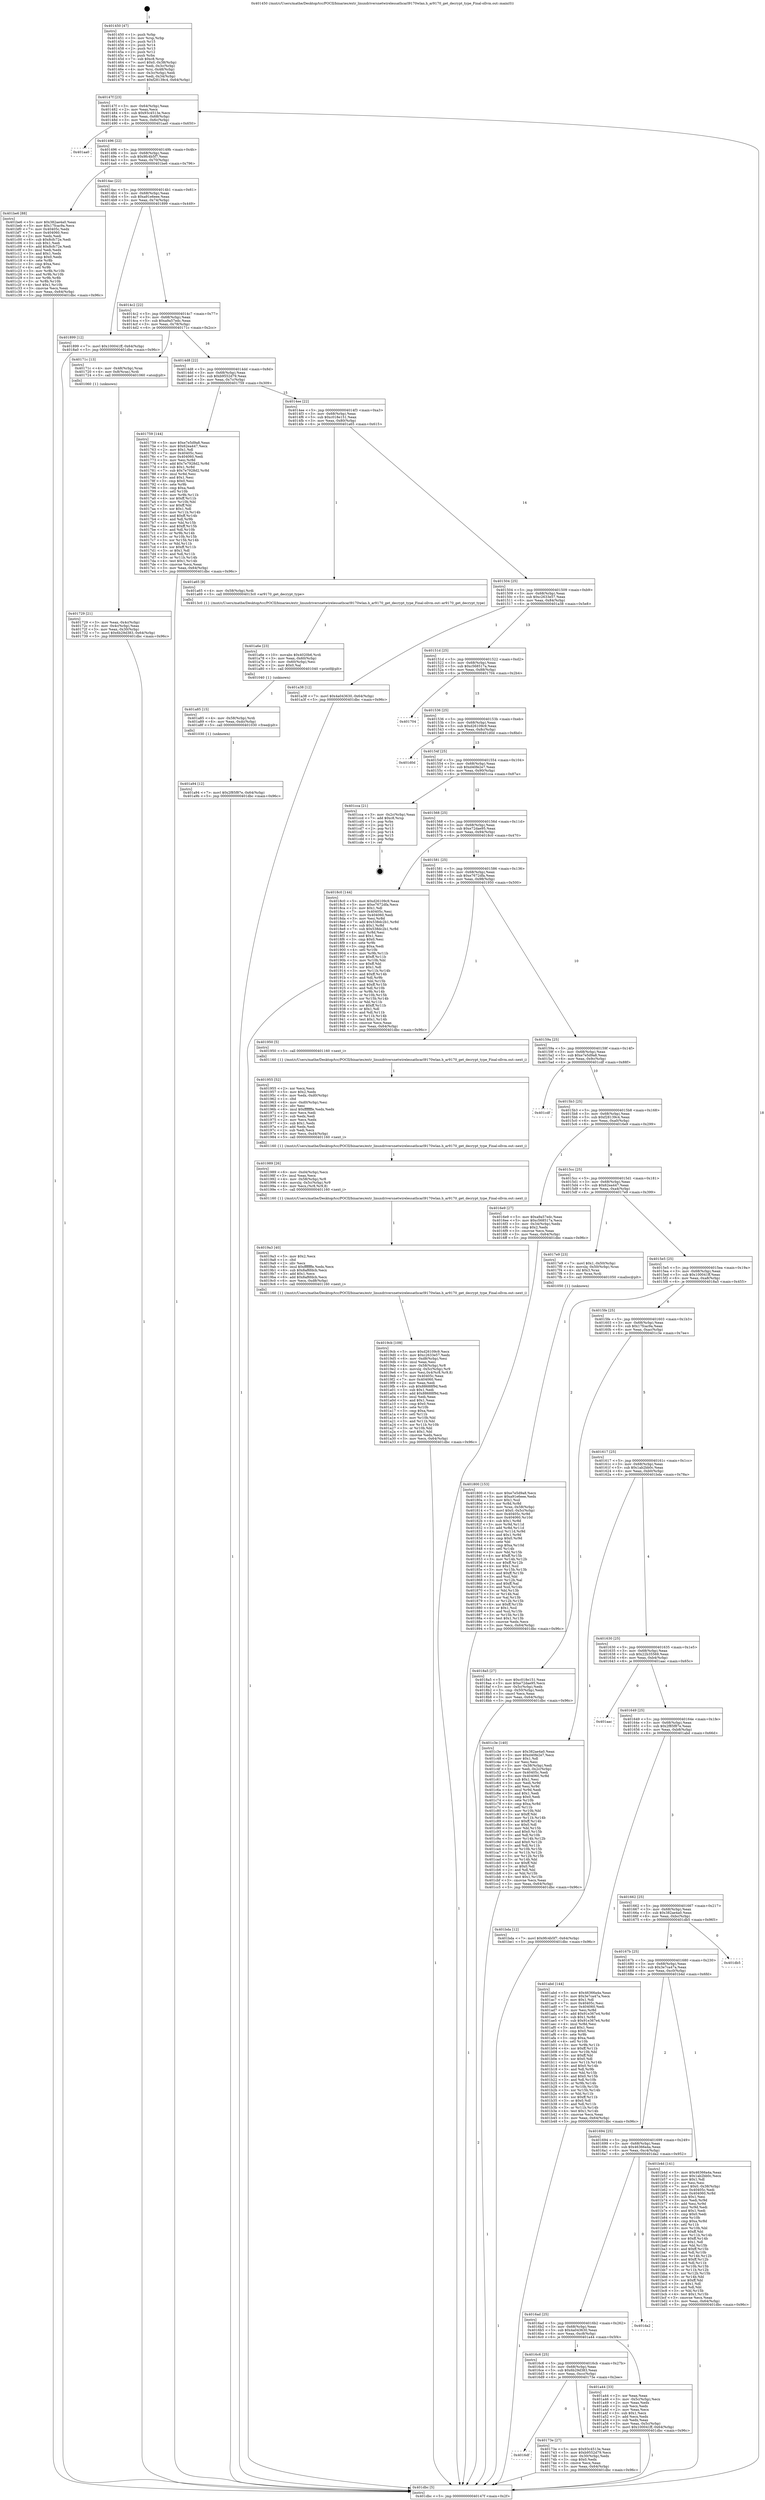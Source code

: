 digraph "0x401450" {
  label = "0x401450 (/mnt/c/Users/mathe/Desktop/tcc/POCII/binaries/extr_linuxdriversnetwirelessathcarl9170wlan.h_ar9170_get_decrypt_type_Final-ollvm.out::main(0))"
  labelloc = "t"
  node[shape=record]

  Entry [label="",width=0.3,height=0.3,shape=circle,fillcolor=black,style=filled]
  "0x40147f" [label="{
     0x40147f [23]\l
     | [instrs]\l
     &nbsp;&nbsp;0x40147f \<+3\>: mov -0x64(%rbp),%eax\l
     &nbsp;&nbsp;0x401482 \<+2\>: mov %eax,%ecx\l
     &nbsp;&nbsp;0x401484 \<+6\>: sub $0x93c4513e,%ecx\l
     &nbsp;&nbsp;0x40148a \<+3\>: mov %eax,-0x68(%rbp)\l
     &nbsp;&nbsp;0x40148d \<+3\>: mov %ecx,-0x6c(%rbp)\l
     &nbsp;&nbsp;0x401490 \<+6\>: je 0000000000401aa0 \<main+0x650\>\l
  }"]
  "0x401aa0" [label="{
     0x401aa0\l
  }", style=dashed]
  "0x401496" [label="{
     0x401496 [22]\l
     | [instrs]\l
     &nbsp;&nbsp;0x401496 \<+5\>: jmp 000000000040149b \<main+0x4b\>\l
     &nbsp;&nbsp;0x40149b \<+3\>: mov -0x68(%rbp),%eax\l
     &nbsp;&nbsp;0x40149e \<+5\>: sub $0x9fc4b5f7,%eax\l
     &nbsp;&nbsp;0x4014a3 \<+3\>: mov %eax,-0x70(%rbp)\l
     &nbsp;&nbsp;0x4014a6 \<+6\>: je 0000000000401be6 \<main+0x796\>\l
  }"]
  Exit [label="",width=0.3,height=0.3,shape=circle,fillcolor=black,style=filled,peripheries=2]
  "0x401be6" [label="{
     0x401be6 [88]\l
     | [instrs]\l
     &nbsp;&nbsp;0x401be6 \<+5\>: mov $0x382ae4a0,%eax\l
     &nbsp;&nbsp;0x401beb \<+5\>: mov $0x17fcac9a,%ecx\l
     &nbsp;&nbsp;0x401bf0 \<+7\>: mov 0x40405c,%edx\l
     &nbsp;&nbsp;0x401bf7 \<+7\>: mov 0x404060,%esi\l
     &nbsp;&nbsp;0x401bfe \<+2\>: mov %edx,%edi\l
     &nbsp;&nbsp;0x401c00 \<+6\>: sub $0x8cfc72e,%edi\l
     &nbsp;&nbsp;0x401c06 \<+3\>: sub $0x1,%edi\l
     &nbsp;&nbsp;0x401c09 \<+6\>: add $0x8cfc72e,%edi\l
     &nbsp;&nbsp;0x401c0f \<+3\>: imul %edi,%edx\l
     &nbsp;&nbsp;0x401c12 \<+3\>: and $0x1,%edx\l
     &nbsp;&nbsp;0x401c15 \<+3\>: cmp $0x0,%edx\l
     &nbsp;&nbsp;0x401c18 \<+4\>: sete %r8b\l
     &nbsp;&nbsp;0x401c1c \<+3\>: cmp $0xa,%esi\l
     &nbsp;&nbsp;0x401c1f \<+4\>: setl %r9b\l
     &nbsp;&nbsp;0x401c23 \<+3\>: mov %r8b,%r10b\l
     &nbsp;&nbsp;0x401c26 \<+3\>: and %r9b,%r10b\l
     &nbsp;&nbsp;0x401c29 \<+3\>: xor %r9b,%r8b\l
     &nbsp;&nbsp;0x401c2c \<+3\>: or %r8b,%r10b\l
     &nbsp;&nbsp;0x401c2f \<+4\>: test $0x1,%r10b\l
     &nbsp;&nbsp;0x401c33 \<+3\>: cmovne %ecx,%eax\l
     &nbsp;&nbsp;0x401c36 \<+3\>: mov %eax,-0x64(%rbp)\l
     &nbsp;&nbsp;0x401c39 \<+5\>: jmp 0000000000401dbc \<main+0x96c\>\l
  }"]
  "0x4014ac" [label="{
     0x4014ac [22]\l
     | [instrs]\l
     &nbsp;&nbsp;0x4014ac \<+5\>: jmp 00000000004014b1 \<main+0x61\>\l
     &nbsp;&nbsp;0x4014b1 \<+3\>: mov -0x68(%rbp),%eax\l
     &nbsp;&nbsp;0x4014b4 \<+5\>: sub $0xa91e6eee,%eax\l
     &nbsp;&nbsp;0x4014b9 \<+3\>: mov %eax,-0x74(%rbp)\l
     &nbsp;&nbsp;0x4014bc \<+6\>: je 0000000000401899 \<main+0x449\>\l
  }"]
  "0x401a94" [label="{
     0x401a94 [12]\l
     | [instrs]\l
     &nbsp;&nbsp;0x401a94 \<+7\>: movl $0x2f85f87e,-0x64(%rbp)\l
     &nbsp;&nbsp;0x401a9b \<+5\>: jmp 0000000000401dbc \<main+0x96c\>\l
  }"]
  "0x401899" [label="{
     0x401899 [12]\l
     | [instrs]\l
     &nbsp;&nbsp;0x401899 \<+7\>: movl $0x100041ff,-0x64(%rbp)\l
     &nbsp;&nbsp;0x4018a0 \<+5\>: jmp 0000000000401dbc \<main+0x96c\>\l
  }"]
  "0x4014c2" [label="{
     0x4014c2 [22]\l
     | [instrs]\l
     &nbsp;&nbsp;0x4014c2 \<+5\>: jmp 00000000004014c7 \<main+0x77\>\l
     &nbsp;&nbsp;0x4014c7 \<+3\>: mov -0x68(%rbp),%eax\l
     &nbsp;&nbsp;0x4014ca \<+5\>: sub $0xa9a57edc,%eax\l
     &nbsp;&nbsp;0x4014cf \<+3\>: mov %eax,-0x78(%rbp)\l
     &nbsp;&nbsp;0x4014d2 \<+6\>: je 000000000040171c \<main+0x2cc\>\l
  }"]
  "0x401a85" [label="{
     0x401a85 [15]\l
     | [instrs]\l
     &nbsp;&nbsp;0x401a85 \<+4\>: mov -0x58(%rbp),%rdi\l
     &nbsp;&nbsp;0x401a89 \<+6\>: mov %eax,-0xdc(%rbp)\l
     &nbsp;&nbsp;0x401a8f \<+5\>: call 0000000000401030 \<free@plt\>\l
     | [calls]\l
     &nbsp;&nbsp;0x401030 \{1\} (unknown)\l
  }"]
  "0x40171c" [label="{
     0x40171c [13]\l
     | [instrs]\l
     &nbsp;&nbsp;0x40171c \<+4\>: mov -0x48(%rbp),%rax\l
     &nbsp;&nbsp;0x401720 \<+4\>: mov 0x8(%rax),%rdi\l
     &nbsp;&nbsp;0x401724 \<+5\>: call 0000000000401060 \<atoi@plt\>\l
     | [calls]\l
     &nbsp;&nbsp;0x401060 \{1\} (unknown)\l
  }"]
  "0x4014d8" [label="{
     0x4014d8 [22]\l
     | [instrs]\l
     &nbsp;&nbsp;0x4014d8 \<+5\>: jmp 00000000004014dd \<main+0x8d\>\l
     &nbsp;&nbsp;0x4014dd \<+3\>: mov -0x68(%rbp),%eax\l
     &nbsp;&nbsp;0x4014e0 \<+5\>: sub $0xb9552d79,%eax\l
     &nbsp;&nbsp;0x4014e5 \<+3\>: mov %eax,-0x7c(%rbp)\l
     &nbsp;&nbsp;0x4014e8 \<+6\>: je 0000000000401759 \<main+0x309\>\l
  }"]
  "0x401a6e" [label="{
     0x401a6e [23]\l
     | [instrs]\l
     &nbsp;&nbsp;0x401a6e \<+10\>: movabs $0x4020b6,%rdi\l
     &nbsp;&nbsp;0x401a78 \<+3\>: mov %eax,-0x60(%rbp)\l
     &nbsp;&nbsp;0x401a7b \<+3\>: mov -0x60(%rbp),%esi\l
     &nbsp;&nbsp;0x401a7e \<+2\>: mov $0x0,%al\l
     &nbsp;&nbsp;0x401a80 \<+5\>: call 0000000000401040 \<printf@plt\>\l
     | [calls]\l
     &nbsp;&nbsp;0x401040 \{1\} (unknown)\l
  }"]
  "0x401759" [label="{
     0x401759 [144]\l
     | [instrs]\l
     &nbsp;&nbsp;0x401759 \<+5\>: mov $0xe7e5d9a8,%eax\l
     &nbsp;&nbsp;0x40175e \<+5\>: mov $0x62ea447,%ecx\l
     &nbsp;&nbsp;0x401763 \<+2\>: mov $0x1,%dl\l
     &nbsp;&nbsp;0x401765 \<+7\>: mov 0x40405c,%esi\l
     &nbsp;&nbsp;0x40176c \<+7\>: mov 0x404060,%edi\l
     &nbsp;&nbsp;0x401773 \<+3\>: mov %esi,%r8d\l
     &nbsp;&nbsp;0x401776 \<+7\>: add $0x7e7928d2,%r8d\l
     &nbsp;&nbsp;0x40177d \<+4\>: sub $0x1,%r8d\l
     &nbsp;&nbsp;0x401781 \<+7\>: sub $0x7e7928d2,%r8d\l
     &nbsp;&nbsp;0x401788 \<+4\>: imul %r8d,%esi\l
     &nbsp;&nbsp;0x40178c \<+3\>: and $0x1,%esi\l
     &nbsp;&nbsp;0x40178f \<+3\>: cmp $0x0,%esi\l
     &nbsp;&nbsp;0x401792 \<+4\>: sete %r9b\l
     &nbsp;&nbsp;0x401796 \<+3\>: cmp $0xa,%edi\l
     &nbsp;&nbsp;0x401799 \<+4\>: setl %r10b\l
     &nbsp;&nbsp;0x40179d \<+3\>: mov %r9b,%r11b\l
     &nbsp;&nbsp;0x4017a0 \<+4\>: xor $0xff,%r11b\l
     &nbsp;&nbsp;0x4017a4 \<+3\>: mov %r10b,%bl\l
     &nbsp;&nbsp;0x4017a7 \<+3\>: xor $0xff,%bl\l
     &nbsp;&nbsp;0x4017aa \<+3\>: xor $0x1,%dl\l
     &nbsp;&nbsp;0x4017ad \<+3\>: mov %r11b,%r14b\l
     &nbsp;&nbsp;0x4017b0 \<+4\>: and $0xff,%r14b\l
     &nbsp;&nbsp;0x4017b4 \<+3\>: and %dl,%r9b\l
     &nbsp;&nbsp;0x4017b7 \<+3\>: mov %bl,%r15b\l
     &nbsp;&nbsp;0x4017ba \<+4\>: and $0xff,%r15b\l
     &nbsp;&nbsp;0x4017be \<+3\>: and %dl,%r10b\l
     &nbsp;&nbsp;0x4017c1 \<+3\>: or %r9b,%r14b\l
     &nbsp;&nbsp;0x4017c4 \<+3\>: or %r10b,%r15b\l
     &nbsp;&nbsp;0x4017c7 \<+3\>: xor %r15b,%r14b\l
     &nbsp;&nbsp;0x4017ca \<+3\>: or %bl,%r11b\l
     &nbsp;&nbsp;0x4017cd \<+4\>: xor $0xff,%r11b\l
     &nbsp;&nbsp;0x4017d1 \<+3\>: or $0x1,%dl\l
     &nbsp;&nbsp;0x4017d4 \<+3\>: and %dl,%r11b\l
     &nbsp;&nbsp;0x4017d7 \<+3\>: or %r11b,%r14b\l
     &nbsp;&nbsp;0x4017da \<+4\>: test $0x1,%r14b\l
     &nbsp;&nbsp;0x4017de \<+3\>: cmovne %ecx,%eax\l
     &nbsp;&nbsp;0x4017e1 \<+3\>: mov %eax,-0x64(%rbp)\l
     &nbsp;&nbsp;0x4017e4 \<+5\>: jmp 0000000000401dbc \<main+0x96c\>\l
  }"]
  "0x4014ee" [label="{
     0x4014ee [22]\l
     | [instrs]\l
     &nbsp;&nbsp;0x4014ee \<+5\>: jmp 00000000004014f3 \<main+0xa3\>\l
     &nbsp;&nbsp;0x4014f3 \<+3\>: mov -0x68(%rbp),%eax\l
     &nbsp;&nbsp;0x4014f6 \<+5\>: sub $0xc018e151,%eax\l
     &nbsp;&nbsp;0x4014fb \<+3\>: mov %eax,-0x80(%rbp)\l
     &nbsp;&nbsp;0x4014fe \<+6\>: je 0000000000401a65 \<main+0x615\>\l
  }"]
  "0x4019cb" [label="{
     0x4019cb [109]\l
     | [instrs]\l
     &nbsp;&nbsp;0x4019cb \<+5\>: mov $0xd26109c9,%ecx\l
     &nbsp;&nbsp;0x4019d0 \<+5\>: mov $0xc2633e57,%edx\l
     &nbsp;&nbsp;0x4019d5 \<+6\>: mov -0xd8(%rbp),%esi\l
     &nbsp;&nbsp;0x4019db \<+3\>: imul %eax,%esi\l
     &nbsp;&nbsp;0x4019de \<+4\>: mov -0x58(%rbp),%r8\l
     &nbsp;&nbsp;0x4019e2 \<+4\>: movslq -0x5c(%rbp),%r9\l
     &nbsp;&nbsp;0x4019e6 \<+5\>: mov %esi,0x4(%r8,%r9,8)\l
     &nbsp;&nbsp;0x4019eb \<+7\>: mov 0x40405c,%eax\l
     &nbsp;&nbsp;0x4019f2 \<+7\>: mov 0x404060,%esi\l
     &nbsp;&nbsp;0x4019f9 \<+2\>: mov %eax,%edi\l
     &nbsp;&nbsp;0x4019fb \<+6\>: sub $0x88688f9d,%edi\l
     &nbsp;&nbsp;0x401a01 \<+3\>: sub $0x1,%edi\l
     &nbsp;&nbsp;0x401a04 \<+6\>: add $0x88688f9d,%edi\l
     &nbsp;&nbsp;0x401a0a \<+3\>: imul %edi,%eax\l
     &nbsp;&nbsp;0x401a0d \<+3\>: and $0x1,%eax\l
     &nbsp;&nbsp;0x401a10 \<+3\>: cmp $0x0,%eax\l
     &nbsp;&nbsp;0x401a13 \<+4\>: sete %r10b\l
     &nbsp;&nbsp;0x401a17 \<+3\>: cmp $0xa,%esi\l
     &nbsp;&nbsp;0x401a1a \<+4\>: setl %r11b\l
     &nbsp;&nbsp;0x401a1e \<+3\>: mov %r10b,%bl\l
     &nbsp;&nbsp;0x401a21 \<+3\>: and %r11b,%bl\l
     &nbsp;&nbsp;0x401a24 \<+3\>: xor %r11b,%r10b\l
     &nbsp;&nbsp;0x401a27 \<+3\>: or %r10b,%bl\l
     &nbsp;&nbsp;0x401a2a \<+3\>: test $0x1,%bl\l
     &nbsp;&nbsp;0x401a2d \<+3\>: cmovne %edx,%ecx\l
     &nbsp;&nbsp;0x401a30 \<+3\>: mov %ecx,-0x64(%rbp)\l
     &nbsp;&nbsp;0x401a33 \<+5\>: jmp 0000000000401dbc \<main+0x96c\>\l
  }"]
  "0x401a65" [label="{
     0x401a65 [9]\l
     | [instrs]\l
     &nbsp;&nbsp;0x401a65 \<+4\>: mov -0x58(%rbp),%rdi\l
     &nbsp;&nbsp;0x401a69 \<+5\>: call 00000000004013c0 \<ar9170_get_decrypt_type\>\l
     | [calls]\l
     &nbsp;&nbsp;0x4013c0 \{1\} (/mnt/c/Users/mathe/Desktop/tcc/POCII/binaries/extr_linuxdriversnetwirelessathcarl9170wlan.h_ar9170_get_decrypt_type_Final-ollvm.out::ar9170_get_decrypt_type)\l
  }"]
  "0x401504" [label="{
     0x401504 [25]\l
     | [instrs]\l
     &nbsp;&nbsp;0x401504 \<+5\>: jmp 0000000000401509 \<main+0xb9\>\l
     &nbsp;&nbsp;0x401509 \<+3\>: mov -0x68(%rbp),%eax\l
     &nbsp;&nbsp;0x40150c \<+5\>: sub $0xc2633e57,%eax\l
     &nbsp;&nbsp;0x401511 \<+6\>: mov %eax,-0x84(%rbp)\l
     &nbsp;&nbsp;0x401517 \<+6\>: je 0000000000401a38 \<main+0x5e8\>\l
  }"]
  "0x4019a3" [label="{
     0x4019a3 [40]\l
     | [instrs]\l
     &nbsp;&nbsp;0x4019a3 \<+5\>: mov $0x2,%ecx\l
     &nbsp;&nbsp;0x4019a8 \<+1\>: cltd\l
     &nbsp;&nbsp;0x4019a9 \<+2\>: idiv %ecx\l
     &nbsp;&nbsp;0x4019ab \<+6\>: imul $0xfffffffe,%edx,%ecx\l
     &nbsp;&nbsp;0x4019b1 \<+6\>: sub $0x8af6fdcb,%ecx\l
     &nbsp;&nbsp;0x4019b7 \<+3\>: add $0x1,%ecx\l
     &nbsp;&nbsp;0x4019ba \<+6\>: add $0x8af6fdcb,%ecx\l
     &nbsp;&nbsp;0x4019c0 \<+6\>: mov %ecx,-0xd8(%rbp)\l
     &nbsp;&nbsp;0x4019c6 \<+5\>: call 0000000000401160 \<next_i\>\l
     | [calls]\l
     &nbsp;&nbsp;0x401160 \{1\} (/mnt/c/Users/mathe/Desktop/tcc/POCII/binaries/extr_linuxdriversnetwirelessathcarl9170wlan.h_ar9170_get_decrypt_type_Final-ollvm.out::next_i)\l
  }"]
  "0x401a38" [label="{
     0x401a38 [12]\l
     | [instrs]\l
     &nbsp;&nbsp;0x401a38 \<+7\>: movl $0x4a043630,-0x64(%rbp)\l
     &nbsp;&nbsp;0x401a3f \<+5\>: jmp 0000000000401dbc \<main+0x96c\>\l
  }"]
  "0x40151d" [label="{
     0x40151d [25]\l
     | [instrs]\l
     &nbsp;&nbsp;0x40151d \<+5\>: jmp 0000000000401522 \<main+0xd2\>\l
     &nbsp;&nbsp;0x401522 \<+3\>: mov -0x68(%rbp),%eax\l
     &nbsp;&nbsp;0x401525 \<+5\>: sub $0xc568517a,%eax\l
     &nbsp;&nbsp;0x40152a \<+6\>: mov %eax,-0x88(%rbp)\l
     &nbsp;&nbsp;0x401530 \<+6\>: je 0000000000401704 \<main+0x2b4\>\l
  }"]
  "0x401989" [label="{
     0x401989 [26]\l
     | [instrs]\l
     &nbsp;&nbsp;0x401989 \<+6\>: mov -0xd4(%rbp),%ecx\l
     &nbsp;&nbsp;0x40198f \<+3\>: imul %eax,%ecx\l
     &nbsp;&nbsp;0x401992 \<+4\>: mov -0x58(%rbp),%r8\l
     &nbsp;&nbsp;0x401996 \<+4\>: movslq -0x5c(%rbp),%r9\l
     &nbsp;&nbsp;0x40199a \<+4\>: mov %ecx,(%r8,%r9,8)\l
     &nbsp;&nbsp;0x40199e \<+5\>: call 0000000000401160 \<next_i\>\l
     | [calls]\l
     &nbsp;&nbsp;0x401160 \{1\} (/mnt/c/Users/mathe/Desktop/tcc/POCII/binaries/extr_linuxdriversnetwirelessathcarl9170wlan.h_ar9170_get_decrypt_type_Final-ollvm.out::next_i)\l
  }"]
  "0x401704" [label="{
     0x401704\l
  }", style=dashed]
  "0x401536" [label="{
     0x401536 [25]\l
     | [instrs]\l
     &nbsp;&nbsp;0x401536 \<+5\>: jmp 000000000040153b \<main+0xeb\>\l
     &nbsp;&nbsp;0x40153b \<+3\>: mov -0x68(%rbp),%eax\l
     &nbsp;&nbsp;0x40153e \<+5\>: sub $0xd26109c9,%eax\l
     &nbsp;&nbsp;0x401543 \<+6\>: mov %eax,-0x8c(%rbp)\l
     &nbsp;&nbsp;0x401549 \<+6\>: je 0000000000401d0d \<main+0x8bd\>\l
  }"]
  "0x401955" [label="{
     0x401955 [52]\l
     | [instrs]\l
     &nbsp;&nbsp;0x401955 \<+2\>: xor %ecx,%ecx\l
     &nbsp;&nbsp;0x401957 \<+5\>: mov $0x2,%edx\l
     &nbsp;&nbsp;0x40195c \<+6\>: mov %edx,-0xd0(%rbp)\l
     &nbsp;&nbsp;0x401962 \<+1\>: cltd\l
     &nbsp;&nbsp;0x401963 \<+6\>: mov -0xd0(%rbp),%esi\l
     &nbsp;&nbsp;0x401969 \<+2\>: idiv %esi\l
     &nbsp;&nbsp;0x40196b \<+6\>: imul $0xfffffffe,%edx,%edx\l
     &nbsp;&nbsp;0x401971 \<+2\>: mov %ecx,%edi\l
     &nbsp;&nbsp;0x401973 \<+2\>: sub %edx,%edi\l
     &nbsp;&nbsp;0x401975 \<+2\>: mov %ecx,%edx\l
     &nbsp;&nbsp;0x401977 \<+3\>: sub $0x1,%edx\l
     &nbsp;&nbsp;0x40197a \<+2\>: add %edx,%edi\l
     &nbsp;&nbsp;0x40197c \<+2\>: sub %edi,%ecx\l
     &nbsp;&nbsp;0x40197e \<+6\>: mov %ecx,-0xd4(%rbp)\l
     &nbsp;&nbsp;0x401984 \<+5\>: call 0000000000401160 \<next_i\>\l
     | [calls]\l
     &nbsp;&nbsp;0x401160 \{1\} (/mnt/c/Users/mathe/Desktop/tcc/POCII/binaries/extr_linuxdriversnetwirelessathcarl9170wlan.h_ar9170_get_decrypt_type_Final-ollvm.out::next_i)\l
  }"]
  "0x401d0d" [label="{
     0x401d0d\l
  }", style=dashed]
  "0x40154f" [label="{
     0x40154f [25]\l
     | [instrs]\l
     &nbsp;&nbsp;0x40154f \<+5\>: jmp 0000000000401554 \<main+0x104\>\l
     &nbsp;&nbsp;0x401554 \<+3\>: mov -0x68(%rbp),%eax\l
     &nbsp;&nbsp;0x401557 \<+5\>: sub $0xd40fe2e7,%eax\l
     &nbsp;&nbsp;0x40155c \<+6\>: mov %eax,-0x90(%rbp)\l
     &nbsp;&nbsp;0x401562 \<+6\>: je 0000000000401cca \<main+0x87a\>\l
  }"]
  "0x401800" [label="{
     0x401800 [153]\l
     | [instrs]\l
     &nbsp;&nbsp;0x401800 \<+5\>: mov $0xe7e5d9a8,%ecx\l
     &nbsp;&nbsp;0x401805 \<+5\>: mov $0xa91e6eee,%edx\l
     &nbsp;&nbsp;0x40180a \<+3\>: mov $0x1,%sil\l
     &nbsp;&nbsp;0x40180d \<+3\>: xor %r8d,%r8d\l
     &nbsp;&nbsp;0x401810 \<+4\>: mov %rax,-0x58(%rbp)\l
     &nbsp;&nbsp;0x401814 \<+7\>: movl $0x0,-0x5c(%rbp)\l
     &nbsp;&nbsp;0x40181b \<+8\>: mov 0x40405c,%r9d\l
     &nbsp;&nbsp;0x401823 \<+8\>: mov 0x404060,%r10d\l
     &nbsp;&nbsp;0x40182b \<+4\>: sub $0x1,%r8d\l
     &nbsp;&nbsp;0x40182f \<+3\>: mov %r9d,%r11d\l
     &nbsp;&nbsp;0x401832 \<+3\>: add %r8d,%r11d\l
     &nbsp;&nbsp;0x401835 \<+4\>: imul %r11d,%r9d\l
     &nbsp;&nbsp;0x401839 \<+4\>: and $0x1,%r9d\l
     &nbsp;&nbsp;0x40183d \<+4\>: cmp $0x0,%r9d\l
     &nbsp;&nbsp;0x401841 \<+3\>: sete %bl\l
     &nbsp;&nbsp;0x401844 \<+4\>: cmp $0xa,%r10d\l
     &nbsp;&nbsp;0x401848 \<+4\>: setl %r14b\l
     &nbsp;&nbsp;0x40184c \<+3\>: mov %bl,%r15b\l
     &nbsp;&nbsp;0x40184f \<+4\>: xor $0xff,%r15b\l
     &nbsp;&nbsp;0x401853 \<+3\>: mov %r14b,%r12b\l
     &nbsp;&nbsp;0x401856 \<+4\>: xor $0xff,%r12b\l
     &nbsp;&nbsp;0x40185a \<+4\>: xor $0x1,%sil\l
     &nbsp;&nbsp;0x40185e \<+3\>: mov %r15b,%r13b\l
     &nbsp;&nbsp;0x401861 \<+4\>: and $0xff,%r13b\l
     &nbsp;&nbsp;0x401865 \<+3\>: and %sil,%bl\l
     &nbsp;&nbsp;0x401868 \<+3\>: mov %r12b,%al\l
     &nbsp;&nbsp;0x40186b \<+2\>: and $0xff,%al\l
     &nbsp;&nbsp;0x40186d \<+3\>: and %sil,%r14b\l
     &nbsp;&nbsp;0x401870 \<+3\>: or %bl,%r13b\l
     &nbsp;&nbsp;0x401873 \<+3\>: or %r14b,%al\l
     &nbsp;&nbsp;0x401876 \<+3\>: xor %al,%r13b\l
     &nbsp;&nbsp;0x401879 \<+3\>: or %r12b,%r15b\l
     &nbsp;&nbsp;0x40187c \<+4\>: xor $0xff,%r15b\l
     &nbsp;&nbsp;0x401880 \<+4\>: or $0x1,%sil\l
     &nbsp;&nbsp;0x401884 \<+3\>: and %sil,%r15b\l
     &nbsp;&nbsp;0x401887 \<+3\>: or %r15b,%r13b\l
     &nbsp;&nbsp;0x40188a \<+4\>: test $0x1,%r13b\l
     &nbsp;&nbsp;0x40188e \<+3\>: cmovne %edx,%ecx\l
     &nbsp;&nbsp;0x401891 \<+3\>: mov %ecx,-0x64(%rbp)\l
     &nbsp;&nbsp;0x401894 \<+5\>: jmp 0000000000401dbc \<main+0x96c\>\l
  }"]
  "0x401cca" [label="{
     0x401cca [21]\l
     | [instrs]\l
     &nbsp;&nbsp;0x401cca \<+3\>: mov -0x2c(%rbp),%eax\l
     &nbsp;&nbsp;0x401ccd \<+7\>: add $0xc8,%rsp\l
     &nbsp;&nbsp;0x401cd4 \<+1\>: pop %rbx\l
     &nbsp;&nbsp;0x401cd5 \<+2\>: pop %r12\l
     &nbsp;&nbsp;0x401cd7 \<+2\>: pop %r13\l
     &nbsp;&nbsp;0x401cd9 \<+2\>: pop %r14\l
     &nbsp;&nbsp;0x401cdb \<+2\>: pop %r15\l
     &nbsp;&nbsp;0x401cdd \<+1\>: pop %rbp\l
     &nbsp;&nbsp;0x401cde \<+1\>: ret\l
  }"]
  "0x401568" [label="{
     0x401568 [25]\l
     | [instrs]\l
     &nbsp;&nbsp;0x401568 \<+5\>: jmp 000000000040156d \<main+0x11d\>\l
     &nbsp;&nbsp;0x40156d \<+3\>: mov -0x68(%rbp),%eax\l
     &nbsp;&nbsp;0x401570 \<+5\>: sub $0xe72dae95,%eax\l
     &nbsp;&nbsp;0x401575 \<+6\>: mov %eax,-0x94(%rbp)\l
     &nbsp;&nbsp;0x40157b \<+6\>: je 00000000004018c0 \<main+0x470\>\l
  }"]
  "0x4016df" [label="{
     0x4016df\l
  }", style=dashed]
  "0x4018c0" [label="{
     0x4018c0 [144]\l
     | [instrs]\l
     &nbsp;&nbsp;0x4018c0 \<+5\>: mov $0xd26109c9,%eax\l
     &nbsp;&nbsp;0x4018c5 \<+5\>: mov $0xe7672dfa,%ecx\l
     &nbsp;&nbsp;0x4018ca \<+2\>: mov $0x1,%dl\l
     &nbsp;&nbsp;0x4018cc \<+7\>: mov 0x40405c,%esi\l
     &nbsp;&nbsp;0x4018d3 \<+7\>: mov 0x404060,%edi\l
     &nbsp;&nbsp;0x4018da \<+3\>: mov %esi,%r8d\l
     &nbsp;&nbsp;0x4018dd \<+7\>: add $0x538dc2b1,%r8d\l
     &nbsp;&nbsp;0x4018e4 \<+4\>: sub $0x1,%r8d\l
     &nbsp;&nbsp;0x4018e8 \<+7\>: sub $0x538dc2b1,%r8d\l
     &nbsp;&nbsp;0x4018ef \<+4\>: imul %r8d,%esi\l
     &nbsp;&nbsp;0x4018f3 \<+3\>: and $0x1,%esi\l
     &nbsp;&nbsp;0x4018f6 \<+3\>: cmp $0x0,%esi\l
     &nbsp;&nbsp;0x4018f9 \<+4\>: sete %r9b\l
     &nbsp;&nbsp;0x4018fd \<+3\>: cmp $0xa,%edi\l
     &nbsp;&nbsp;0x401900 \<+4\>: setl %r10b\l
     &nbsp;&nbsp;0x401904 \<+3\>: mov %r9b,%r11b\l
     &nbsp;&nbsp;0x401907 \<+4\>: xor $0xff,%r11b\l
     &nbsp;&nbsp;0x40190b \<+3\>: mov %r10b,%bl\l
     &nbsp;&nbsp;0x40190e \<+3\>: xor $0xff,%bl\l
     &nbsp;&nbsp;0x401911 \<+3\>: xor $0x1,%dl\l
     &nbsp;&nbsp;0x401914 \<+3\>: mov %r11b,%r14b\l
     &nbsp;&nbsp;0x401917 \<+4\>: and $0xff,%r14b\l
     &nbsp;&nbsp;0x40191b \<+3\>: and %dl,%r9b\l
     &nbsp;&nbsp;0x40191e \<+3\>: mov %bl,%r15b\l
     &nbsp;&nbsp;0x401921 \<+4\>: and $0xff,%r15b\l
     &nbsp;&nbsp;0x401925 \<+3\>: and %dl,%r10b\l
     &nbsp;&nbsp;0x401928 \<+3\>: or %r9b,%r14b\l
     &nbsp;&nbsp;0x40192b \<+3\>: or %r10b,%r15b\l
     &nbsp;&nbsp;0x40192e \<+3\>: xor %r15b,%r14b\l
     &nbsp;&nbsp;0x401931 \<+3\>: or %bl,%r11b\l
     &nbsp;&nbsp;0x401934 \<+4\>: xor $0xff,%r11b\l
     &nbsp;&nbsp;0x401938 \<+3\>: or $0x1,%dl\l
     &nbsp;&nbsp;0x40193b \<+3\>: and %dl,%r11b\l
     &nbsp;&nbsp;0x40193e \<+3\>: or %r11b,%r14b\l
     &nbsp;&nbsp;0x401941 \<+4\>: test $0x1,%r14b\l
     &nbsp;&nbsp;0x401945 \<+3\>: cmovne %ecx,%eax\l
     &nbsp;&nbsp;0x401948 \<+3\>: mov %eax,-0x64(%rbp)\l
     &nbsp;&nbsp;0x40194b \<+5\>: jmp 0000000000401dbc \<main+0x96c\>\l
  }"]
  "0x401581" [label="{
     0x401581 [25]\l
     | [instrs]\l
     &nbsp;&nbsp;0x401581 \<+5\>: jmp 0000000000401586 \<main+0x136\>\l
     &nbsp;&nbsp;0x401586 \<+3\>: mov -0x68(%rbp),%eax\l
     &nbsp;&nbsp;0x401589 \<+5\>: sub $0xe7672dfa,%eax\l
     &nbsp;&nbsp;0x40158e \<+6\>: mov %eax,-0x98(%rbp)\l
     &nbsp;&nbsp;0x401594 \<+6\>: je 0000000000401950 \<main+0x500\>\l
  }"]
  "0x40173e" [label="{
     0x40173e [27]\l
     | [instrs]\l
     &nbsp;&nbsp;0x40173e \<+5\>: mov $0x93c4513e,%eax\l
     &nbsp;&nbsp;0x401743 \<+5\>: mov $0xb9552d79,%ecx\l
     &nbsp;&nbsp;0x401748 \<+3\>: mov -0x30(%rbp),%edx\l
     &nbsp;&nbsp;0x40174b \<+3\>: cmp $0x0,%edx\l
     &nbsp;&nbsp;0x40174e \<+3\>: cmove %ecx,%eax\l
     &nbsp;&nbsp;0x401751 \<+3\>: mov %eax,-0x64(%rbp)\l
     &nbsp;&nbsp;0x401754 \<+5\>: jmp 0000000000401dbc \<main+0x96c\>\l
  }"]
  "0x401950" [label="{
     0x401950 [5]\l
     | [instrs]\l
     &nbsp;&nbsp;0x401950 \<+5\>: call 0000000000401160 \<next_i\>\l
     | [calls]\l
     &nbsp;&nbsp;0x401160 \{1\} (/mnt/c/Users/mathe/Desktop/tcc/POCII/binaries/extr_linuxdriversnetwirelessathcarl9170wlan.h_ar9170_get_decrypt_type_Final-ollvm.out::next_i)\l
  }"]
  "0x40159a" [label="{
     0x40159a [25]\l
     | [instrs]\l
     &nbsp;&nbsp;0x40159a \<+5\>: jmp 000000000040159f \<main+0x14f\>\l
     &nbsp;&nbsp;0x40159f \<+3\>: mov -0x68(%rbp),%eax\l
     &nbsp;&nbsp;0x4015a2 \<+5\>: sub $0xe7e5d9a8,%eax\l
     &nbsp;&nbsp;0x4015a7 \<+6\>: mov %eax,-0x9c(%rbp)\l
     &nbsp;&nbsp;0x4015ad \<+6\>: je 0000000000401cdf \<main+0x88f\>\l
  }"]
  "0x4016c6" [label="{
     0x4016c6 [25]\l
     | [instrs]\l
     &nbsp;&nbsp;0x4016c6 \<+5\>: jmp 00000000004016cb \<main+0x27b\>\l
     &nbsp;&nbsp;0x4016cb \<+3\>: mov -0x68(%rbp),%eax\l
     &nbsp;&nbsp;0x4016ce \<+5\>: sub $0x6b29d383,%eax\l
     &nbsp;&nbsp;0x4016d3 \<+6\>: mov %eax,-0xcc(%rbp)\l
     &nbsp;&nbsp;0x4016d9 \<+6\>: je 000000000040173e \<main+0x2ee\>\l
  }"]
  "0x401cdf" [label="{
     0x401cdf\l
  }", style=dashed]
  "0x4015b3" [label="{
     0x4015b3 [25]\l
     | [instrs]\l
     &nbsp;&nbsp;0x4015b3 \<+5\>: jmp 00000000004015b8 \<main+0x168\>\l
     &nbsp;&nbsp;0x4015b8 \<+3\>: mov -0x68(%rbp),%eax\l
     &nbsp;&nbsp;0x4015bb \<+5\>: sub $0xf28139c4,%eax\l
     &nbsp;&nbsp;0x4015c0 \<+6\>: mov %eax,-0xa0(%rbp)\l
     &nbsp;&nbsp;0x4015c6 \<+6\>: je 00000000004016e9 \<main+0x299\>\l
  }"]
  "0x401a44" [label="{
     0x401a44 [33]\l
     | [instrs]\l
     &nbsp;&nbsp;0x401a44 \<+2\>: xor %eax,%eax\l
     &nbsp;&nbsp;0x401a46 \<+3\>: mov -0x5c(%rbp),%ecx\l
     &nbsp;&nbsp;0x401a49 \<+2\>: mov %eax,%edx\l
     &nbsp;&nbsp;0x401a4b \<+2\>: sub %ecx,%edx\l
     &nbsp;&nbsp;0x401a4d \<+2\>: mov %eax,%ecx\l
     &nbsp;&nbsp;0x401a4f \<+3\>: sub $0x1,%ecx\l
     &nbsp;&nbsp;0x401a52 \<+2\>: add %ecx,%edx\l
     &nbsp;&nbsp;0x401a54 \<+2\>: sub %edx,%eax\l
     &nbsp;&nbsp;0x401a56 \<+3\>: mov %eax,-0x5c(%rbp)\l
     &nbsp;&nbsp;0x401a59 \<+7\>: movl $0x100041ff,-0x64(%rbp)\l
     &nbsp;&nbsp;0x401a60 \<+5\>: jmp 0000000000401dbc \<main+0x96c\>\l
  }"]
  "0x4016e9" [label="{
     0x4016e9 [27]\l
     | [instrs]\l
     &nbsp;&nbsp;0x4016e9 \<+5\>: mov $0xa9a57edc,%eax\l
     &nbsp;&nbsp;0x4016ee \<+5\>: mov $0xc568517a,%ecx\l
     &nbsp;&nbsp;0x4016f3 \<+3\>: mov -0x34(%rbp),%edx\l
     &nbsp;&nbsp;0x4016f6 \<+3\>: cmp $0x2,%edx\l
     &nbsp;&nbsp;0x4016f9 \<+3\>: cmovne %ecx,%eax\l
     &nbsp;&nbsp;0x4016fc \<+3\>: mov %eax,-0x64(%rbp)\l
     &nbsp;&nbsp;0x4016ff \<+5\>: jmp 0000000000401dbc \<main+0x96c\>\l
  }"]
  "0x4015cc" [label="{
     0x4015cc [25]\l
     | [instrs]\l
     &nbsp;&nbsp;0x4015cc \<+5\>: jmp 00000000004015d1 \<main+0x181\>\l
     &nbsp;&nbsp;0x4015d1 \<+3\>: mov -0x68(%rbp),%eax\l
     &nbsp;&nbsp;0x4015d4 \<+5\>: sub $0x62ea447,%eax\l
     &nbsp;&nbsp;0x4015d9 \<+6\>: mov %eax,-0xa4(%rbp)\l
     &nbsp;&nbsp;0x4015df \<+6\>: je 00000000004017e9 \<main+0x399\>\l
  }"]
  "0x401dbc" [label="{
     0x401dbc [5]\l
     | [instrs]\l
     &nbsp;&nbsp;0x401dbc \<+5\>: jmp 000000000040147f \<main+0x2f\>\l
  }"]
  "0x401450" [label="{
     0x401450 [47]\l
     | [instrs]\l
     &nbsp;&nbsp;0x401450 \<+1\>: push %rbp\l
     &nbsp;&nbsp;0x401451 \<+3\>: mov %rsp,%rbp\l
     &nbsp;&nbsp;0x401454 \<+2\>: push %r15\l
     &nbsp;&nbsp;0x401456 \<+2\>: push %r14\l
     &nbsp;&nbsp;0x401458 \<+2\>: push %r13\l
     &nbsp;&nbsp;0x40145a \<+2\>: push %r12\l
     &nbsp;&nbsp;0x40145c \<+1\>: push %rbx\l
     &nbsp;&nbsp;0x40145d \<+7\>: sub $0xc8,%rsp\l
     &nbsp;&nbsp;0x401464 \<+7\>: movl $0x0,-0x38(%rbp)\l
     &nbsp;&nbsp;0x40146b \<+3\>: mov %edi,-0x3c(%rbp)\l
     &nbsp;&nbsp;0x40146e \<+4\>: mov %rsi,-0x48(%rbp)\l
     &nbsp;&nbsp;0x401472 \<+3\>: mov -0x3c(%rbp),%edi\l
     &nbsp;&nbsp;0x401475 \<+3\>: mov %edi,-0x34(%rbp)\l
     &nbsp;&nbsp;0x401478 \<+7\>: movl $0xf28139c4,-0x64(%rbp)\l
  }"]
  "0x401729" [label="{
     0x401729 [21]\l
     | [instrs]\l
     &nbsp;&nbsp;0x401729 \<+3\>: mov %eax,-0x4c(%rbp)\l
     &nbsp;&nbsp;0x40172c \<+3\>: mov -0x4c(%rbp),%eax\l
     &nbsp;&nbsp;0x40172f \<+3\>: mov %eax,-0x30(%rbp)\l
     &nbsp;&nbsp;0x401732 \<+7\>: movl $0x6b29d383,-0x64(%rbp)\l
     &nbsp;&nbsp;0x401739 \<+5\>: jmp 0000000000401dbc \<main+0x96c\>\l
  }"]
  "0x4016ad" [label="{
     0x4016ad [25]\l
     | [instrs]\l
     &nbsp;&nbsp;0x4016ad \<+5\>: jmp 00000000004016b2 \<main+0x262\>\l
     &nbsp;&nbsp;0x4016b2 \<+3\>: mov -0x68(%rbp),%eax\l
     &nbsp;&nbsp;0x4016b5 \<+5\>: sub $0x4a043630,%eax\l
     &nbsp;&nbsp;0x4016ba \<+6\>: mov %eax,-0xc8(%rbp)\l
     &nbsp;&nbsp;0x4016c0 \<+6\>: je 0000000000401a44 \<main+0x5f4\>\l
  }"]
  "0x4017e9" [label="{
     0x4017e9 [23]\l
     | [instrs]\l
     &nbsp;&nbsp;0x4017e9 \<+7\>: movl $0x1,-0x50(%rbp)\l
     &nbsp;&nbsp;0x4017f0 \<+4\>: movslq -0x50(%rbp),%rax\l
     &nbsp;&nbsp;0x4017f4 \<+4\>: shl $0x3,%rax\l
     &nbsp;&nbsp;0x4017f8 \<+3\>: mov %rax,%rdi\l
     &nbsp;&nbsp;0x4017fb \<+5\>: call 0000000000401050 \<malloc@plt\>\l
     | [calls]\l
     &nbsp;&nbsp;0x401050 \{1\} (unknown)\l
  }"]
  "0x4015e5" [label="{
     0x4015e5 [25]\l
     | [instrs]\l
     &nbsp;&nbsp;0x4015e5 \<+5\>: jmp 00000000004015ea \<main+0x19a\>\l
     &nbsp;&nbsp;0x4015ea \<+3\>: mov -0x68(%rbp),%eax\l
     &nbsp;&nbsp;0x4015ed \<+5\>: sub $0x100041ff,%eax\l
     &nbsp;&nbsp;0x4015f2 \<+6\>: mov %eax,-0xa8(%rbp)\l
     &nbsp;&nbsp;0x4015f8 \<+6\>: je 00000000004018a5 \<main+0x455\>\l
  }"]
  "0x401da2" [label="{
     0x401da2\l
  }", style=dashed]
  "0x4018a5" [label="{
     0x4018a5 [27]\l
     | [instrs]\l
     &nbsp;&nbsp;0x4018a5 \<+5\>: mov $0xc018e151,%eax\l
     &nbsp;&nbsp;0x4018aa \<+5\>: mov $0xe72dae95,%ecx\l
     &nbsp;&nbsp;0x4018af \<+3\>: mov -0x5c(%rbp),%edx\l
     &nbsp;&nbsp;0x4018b2 \<+3\>: cmp -0x50(%rbp),%edx\l
     &nbsp;&nbsp;0x4018b5 \<+3\>: cmovl %ecx,%eax\l
     &nbsp;&nbsp;0x4018b8 \<+3\>: mov %eax,-0x64(%rbp)\l
     &nbsp;&nbsp;0x4018bb \<+5\>: jmp 0000000000401dbc \<main+0x96c\>\l
  }"]
  "0x4015fe" [label="{
     0x4015fe [25]\l
     | [instrs]\l
     &nbsp;&nbsp;0x4015fe \<+5\>: jmp 0000000000401603 \<main+0x1b3\>\l
     &nbsp;&nbsp;0x401603 \<+3\>: mov -0x68(%rbp),%eax\l
     &nbsp;&nbsp;0x401606 \<+5\>: sub $0x17fcac9a,%eax\l
     &nbsp;&nbsp;0x40160b \<+6\>: mov %eax,-0xac(%rbp)\l
     &nbsp;&nbsp;0x401611 \<+6\>: je 0000000000401c3e \<main+0x7ee\>\l
  }"]
  "0x401694" [label="{
     0x401694 [25]\l
     | [instrs]\l
     &nbsp;&nbsp;0x401694 \<+5\>: jmp 0000000000401699 \<main+0x249\>\l
     &nbsp;&nbsp;0x401699 \<+3\>: mov -0x68(%rbp),%eax\l
     &nbsp;&nbsp;0x40169c \<+5\>: sub $0x46366a4a,%eax\l
     &nbsp;&nbsp;0x4016a1 \<+6\>: mov %eax,-0xc4(%rbp)\l
     &nbsp;&nbsp;0x4016a7 \<+6\>: je 0000000000401da2 \<main+0x952\>\l
  }"]
  "0x401c3e" [label="{
     0x401c3e [140]\l
     | [instrs]\l
     &nbsp;&nbsp;0x401c3e \<+5\>: mov $0x382ae4a0,%eax\l
     &nbsp;&nbsp;0x401c43 \<+5\>: mov $0xd40fe2e7,%ecx\l
     &nbsp;&nbsp;0x401c48 \<+2\>: mov $0x1,%dl\l
     &nbsp;&nbsp;0x401c4a \<+2\>: xor %esi,%esi\l
     &nbsp;&nbsp;0x401c4c \<+3\>: mov -0x38(%rbp),%edi\l
     &nbsp;&nbsp;0x401c4f \<+3\>: mov %edi,-0x2c(%rbp)\l
     &nbsp;&nbsp;0x401c52 \<+7\>: mov 0x40405c,%edi\l
     &nbsp;&nbsp;0x401c59 \<+8\>: mov 0x404060,%r8d\l
     &nbsp;&nbsp;0x401c61 \<+3\>: sub $0x1,%esi\l
     &nbsp;&nbsp;0x401c64 \<+3\>: mov %edi,%r9d\l
     &nbsp;&nbsp;0x401c67 \<+3\>: add %esi,%r9d\l
     &nbsp;&nbsp;0x401c6a \<+4\>: imul %r9d,%edi\l
     &nbsp;&nbsp;0x401c6e \<+3\>: and $0x1,%edi\l
     &nbsp;&nbsp;0x401c71 \<+3\>: cmp $0x0,%edi\l
     &nbsp;&nbsp;0x401c74 \<+4\>: sete %r10b\l
     &nbsp;&nbsp;0x401c78 \<+4\>: cmp $0xa,%r8d\l
     &nbsp;&nbsp;0x401c7c \<+4\>: setl %r11b\l
     &nbsp;&nbsp;0x401c80 \<+3\>: mov %r10b,%bl\l
     &nbsp;&nbsp;0x401c83 \<+3\>: xor $0xff,%bl\l
     &nbsp;&nbsp;0x401c86 \<+3\>: mov %r11b,%r14b\l
     &nbsp;&nbsp;0x401c89 \<+4\>: xor $0xff,%r14b\l
     &nbsp;&nbsp;0x401c8d \<+3\>: xor $0x0,%dl\l
     &nbsp;&nbsp;0x401c90 \<+3\>: mov %bl,%r15b\l
     &nbsp;&nbsp;0x401c93 \<+4\>: and $0x0,%r15b\l
     &nbsp;&nbsp;0x401c97 \<+3\>: and %dl,%r10b\l
     &nbsp;&nbsp;0x401c9a \<+3\>: mov %r14b,%r12b\l
     &nbsp;&nbsp;0x401c9d \<+4\>: and $0x0,%r12b\l
     &nbsp;&nbsp;0x401ca1 \<+3\>: and %dl,%r11b\l
     &nbsp;&nbsp;0x401ca4 \<+3\>: or %r10b,%r15b\l
     &nbsp;&nbsp;0x401ca7 \<+3\>: or %r11b,%r12b\l
     &nbsp;&nbsp;0x401caa \<+3\>: xor %r12b,%r15b\l
     &nbsp;&nbsp;0x401cad \<+3\>: or %r14b,%bl\l
     &nbsp;&nbsp;0x401cb0 \<+3\>: xor $0xff,%bl\l
     &nbsp;&nbsp;0x401cb3 \<+3\>: or $0x0,%dl\l
     &nbsp;&nbsp;0x401cb6 \<+2\>: and %dl,%bl\l
     &nbsp;&nbsp;0x401cb8 \<+3\>: or %bl,%r15b\l
     &nbsp;&nbsp;0x401cbb \<+4\>: test $0x1,%r15b\l
     &nbsp;&nbsp;0x401cbf \<+3\>: cmovne %ecx,%eax\l
     &nbsp;&nbsp;0x401cc2 \<+3\>: mov %eax,-0x64(%rbp)\l
     &nbsp;&nbsp;0x401cc5 \<+5\>: jmp 0000000000401dbc \<main+0x96c\>\l
  }"]
  "0x401617" [label="{
     0x401617 [25]\l
     | [instrs]\l
     &nbsp;&nbsp;0x401617 \<+5\>: jmp 000000000040161c \<main+0x1cc\>\l
     &nbsp;&nbsp;0x40161c \<+3\>: mov -0x68(%rbp),%eax\l
     &nbsp;&nbsp;0x40161f \<+5\>: sub $0x1ab2bb0c,%eax\l
     &nbsp;&nbsp;0x401624 \<+6\>: mov %eax,-0xb0(%rbp)\l
     &nbsp;&nbsp;0x40162a \<+6\>: je 0000000000401bda \<main+0x78a\>\l
  }"]
  "0x401b4d" [label="{
     0x401b4d [141]\l
     | [instrs]\l
     &nbsp;&nbsp;0x401b4d \<+5\>: mov $0x46366a4a,%eax\l
     &nbsp;&nbsp;0x401b52 \<+5\>: mov $0x1ab2bb0c,%ecx\l
     &nbsp;&nbsp;0x401b57 \<+2\>: mov $0x1,%dl\l
     &nbsp;&nbsp;0x401b59 \<+2\>: xor %esi,%esi\l
     &nbsp;&nbsp;0x401b5b \<+7\>: movl $0x0,-0x38(%rbp)\l
     &nbsp;&nbsp;0x401b62 \<+7\>: mov 0x40405c,%edi\l
     &nbsp;&nbsp;0x401b69 \<+8\>: mov 0x404060,%r8d\l
     &nbsp;&nbsp;0x401b71 \<+3\>: sub $0x1,%esi\l
     &nbsp;&nbsp;0x401b74 \<+3\>: mov %edi,%r9d\l
     &nbsp;&nbsp;0x401b77 \<+3\>: add %esi,%r9d\l
     &nbsp;&nbsp;0x401b7a \<+4\>: imul %r9d,%edi\l
     &nbsp;&nbsp;0x401b7e \<+3\>: and $0x1,%edi\l
     &nbsp;&nbsp;0x401b81 \<+3\>: cmp $0x0,%edi\l
     &nbsp;&nbsp;0x401b84 \<+4\>: sete %r10b\l
     &nbsp;&nbsp;0x401b88 \<+4\>: cmp $0xa,%r8d\l
     &nbsp;&nbsp;0x401b8c \<+4\>: setl %r11b\l
     &nbsp;&nbsp;0x401b90 \<+3\>: mov %r10b,%bl\l
     &nbsp;&nbsp;0x401b93 \<+3\>: xor $0xff,%bl\l
     &nbsp;&nbsp;0x401b96 \<+3\>: mov %r11b,%r14b\l
     &nbsp;&nbsp;0x401b99 \<+4\>: xor $0xff,%r14b\l
     &nbsp;&nbsp;0x401b9d \<+3\>: xor $0x1,%dl\l
     &nbsp;&nbsp;0x401ba0 \<+3\>: mov %bl,%r15b\l
     &nbsp;&nbsp;0x401ba3 \<+4\>: and $0xff,%r15b\l
     &nbsp;&nbsp;0x401ba7 \<+3\>: and %dl,%r10b\l
     &nbsp;&nbsp;0x401baa \<+3\>: mov %r14b,%r12b\l
     &nbsp;&nbsp;0x401bad \<+4\>: and $0xff,%r12b\l
     &nbsp;&nbsp;0x401bb1 \<+3\>: and %dl,%r11b\l
     &nbsp;&nbsp;0x401bb4 \<+3\>: or %r10b,%r15b\l
     &nbsp;&nbsp;0x401bb7 \<+3\>: or %r11b,%r12b\l
     &nbsp;&nbsp;0x401bba \<+3\>: xor %r12b,%r15b\l
     &nbsp;&nbsp;0x401bbd \<+3\>: or %r14b,%bl\l
     &nbsp;&nbsp;0x401bc0 \<+3\>: xor $0xff,%bl\l
     &nbsp;&nbsp;0x401bc3 \<+3\>: or $0x1,%dl\l
     &nbsp;&nbsp;0x401bc6 \<+2\>: and %dl,%bl\l
     &nbsp;&nbsp;0x401bc8 \<+3\>: or %bl,%r15b\l
     &nbsp;&nbsp;0x401bcb \<+4\>: test $0x1,%r15b\l
     &nbsp;&nbsp;0x401bcf \<+3\>: cmovne %ecx,%eax\l
     &nbsp;&nbsp;0x401bd2 \<+3\>: mov %eax,-0x64(%rbp)\l
     &nbsp;&nbsp;0x401bd5 \<+5\>: jmp 0000000000401dbc \<main+0x96c\>\l
  }"]
  "0x401bda" [label="{
     0x401bda [12]\l
     | [instrs]\l
     &nbsp;&nbsp;0x401bda \<+7\>: movl $0x9fc4b5f7,-0x64(%rbp)\l
     &nbsp;&nbsp;0x401be1 \<+5\>: jmp 0000000000401dbc \<main+0x96c\>\l
  }"]
  "0x401630" [label="{
     0x401630 [25]\l
     | [instrs]\l
     &nbsp;&nbsp;0x401630 \<+5\>: jmp 0000000000401635 \<main+0x1e5\>\l
     &nbsp;&nbsp;0x401635 \<+3\>: mov -0x68(%rbp),%eax\l
     &nbsp;&nbsp;0x401638 \<+5\>: sub $0x22b35569,%eax\l
     &nbsp;&nbsp;0x40163d \<+6\>: mov %eax,-0xb4(%rbp)\l
     &nbsp;&nbsp;0x401643 \<+6\>: je 0000000000401aac \<main+0x65c\>\l
  }"]
  "0x40167b" [label="{
     0x40167b [25]\l
     | [instrs]\l
     &nbsp;&nbsp;0x40167b \<+5\>: jmp 0000000000401680 \<main+0x230\>\l
     &nbsp;&nbsp;0x401680 \<+3\>: mov -0x68(%rbp),%eax\l
     &nbsp;&nbsp;0x401683 \<+5\>: sub $0x3e7ca47a,%eax\l
     &nbsp;&nbsp;0x401688 \<+6\>: mov %eax,-0xc0(%rbp)\l
     &nbsp;&nbsp;0x40168e \<+6\>: je 0000000000401b4d \<main+0x6fd\>\l
  }"]
  "0x401aac" [label="{
     0x401aac\l
  }", style=dashed]
  "0x401649" [label="{
     0x401649 [25]\l
     | [instrs]\l
     &nbsp;&nbsp;0x401649 \<+5\>: jmp 000000000040164e \<main+0x1fe\>\l
     &nbsp;&nbsp;0x40164e \<+3\>: mov -0x68(%rbp),%eax\l
     &nbsp;&nbsp;0x401651 \<+5\>: sub $0x2f85f87e,%eax\l
     &nbsp;&nbsp;0x401656 \<+6\>: mov %eax,-0xb8(%rbp)\l
     &nbsp;&nbsp;0x40165c \<+6\>: je 0000000000401abd \<main+0x66d\>\l
  }"]
  "0x401db5" [label="{
     0x401db5\l
  }", style=dashed]
  "0x401abd" [label="{
     0x401abd [144]\l
     | [instrs]\l
     &nbsp;&nbsp;0x401abd \<+5\>: mov $0x46366a4a,%eax\l
     &nbsp;&nbsp;0x401ac2 \<+5\>: mov $0x3e7ca47a,%ecx\l
     &nbsp;&nbsp;0x401ac7 \<+2\>: mov $0x1,%dl\l
     &nbsp;&nbsp;0x401ac9 \<+7\>: mov 0x40405c,%esi\l
     &nbsp;&nbsp;0x401ad0 \<+7\>: mov 0x404060,%edi\l
     &nbsp;&nbsp;0x401ad7 \<+3\>: mov %esi,%r8d\l
     &nbsp;&nbsp;0x401ada \<+7\>: add $0x91e367e4,%r8d\l
     &nbsp;&nbsp;0x401ae1 \<+4\>: sub $0x1,%r8d\l
     &nbsp;&nbsp;0x401ae5 \<+7\>: sub $0x91e367e4,%r8d\l
     &nbsp;&nbsp;0x401aec \<+4\>: imul %r8d,%esi\l
     &nbsp;&nbsp;0x401af0 \<+3\>: and $0x1,%esi\l
     &nbsp;&nbsp;0x401af3 \<+3\>: cmp $0x0,%esi\l
     &nbsp;&nbsp;0x401af6 \<+4\>: sete %r9b\l
     &nbsp;&nbsp;0x401afa \<+3\>: cmp $0xa,%edi\l
     &nbsp;&nbsp;0x401afd \<+4\>: setl %r10b\l
     &nbsp;&nbsp;0x401b01 \<+3\>: mov %r9b,%r11b\l
     &nbsp;&nbsp;0x401b04 \<+4\>: xor $0xff,%r11b\l
     &nbsp;&nbsp;0x401b08 \<+3\>: mov %r10b,%bl\l
     &nbsp;&nbsp;0x401b0b \<+3\>: xor $0xff,%bl\l
     &nbsp;&nbsp;0x401b0e \<+3\>: xor $0x0,%dl\l
     &nbsp;&nbsp;0x401b11 \<+3\>: mov %r11b,%r14b\l
     &nbsp;&nbsp;0x401b14 \<+4\>: and $0x0,%r14b\l
     &nbsp;&nbsp;0x401b18 \<+3\>: and %dl,%r9b\l
     &nbsp;&nbsp;0x401b1b \<+3\>: mov %bl,%r15b\l
     &nbsp;&nbsp;0x401b1e \<+4\>: and $0x0,%r15b\l
     &nbsp;&nbsp;0x401b22 \<+3\>: and %dl,%r10b\l
     &nbsp;&nbsp;0x401b25 \<+3\>: or %r9b,%r14b\l
     &nbsp;&nbsp;0x401b28 \<+3\>: or %r10b,%r15b\l
     &nbsp;&nbsp;0x401b2b \<+3\>: xor %r15b,%r14b\l
     &nbsp;&nbsp;0x401b2e \<+3\>: or %bl,%r11b\l
     &nbsp;&nbsp;0x401b31 \<+4\>: xor $0xff,%r11b\l
     &nbsp;&nbsp;0x401b35 \<+3\>: or $0x0,%dl\l
     &nbsp;&nbsp;0x401b38 \<+3\>: and %dl,%r11b\l
     &nbsp;&nbsp;0x401b3b \<+3\>: or %r11b,%r14b\l
     &nbsp;&nbsp;0x401b3e \<+4\>: test $0x1,%r14b\l
     &nbsp;&nbsp;0x401b42 \<+3\>: cmovne %ecx,%eax\l
     &nbsp;&nbsp;0x401b45 \<+3\>: mov %eax,-0x64(%rbp)\l
     &nbsp;&nbsp;0x401b48 \<+5\>: jmp 0000000000401dbc \<main+0x96c\>\l
  }"]
  "0x401662" [label="{
     0x401662 [25]\l
     | [instrs]\l
     &nbsp;&nbsp;0x401662 \<+5\>: jmp 0000000000401667 \<main+0x217\>\l
     &nbsp;&nbsp;0x401667 \<+3\>: mov -0x68(%rbp),%eax\l
     &nbsp;&nbsp;0x40166a \<+5\>: sub $0x382ae4a0,%eax\l
     &nbsp;&nbsp;0x40166f \<+6\>: mov %eax,-0xbc(%rbp)\l
     &nbsp;&nbsp;0x401675 \<+6\>: je 0000000000401db5 \<main+0x965\>\l
  }"]
  Entry -> "0x401450" [label=" 1"]
  "0x40147f" -> "0x401aa0" [label=" 0"]
  "0x40147f" -> "0x401496" [label=" 19"]
  "0x401cca" -> Exit [label=" 1"]
  "0x401496" -> "0x401be6" [label=" 1"]
  "0x401496" -> "0x4014ac" [label=" 18"]
  "0x401c3e" -> "0x401dbc" [label=" 1"]
  "0x4014ac" -> "0x401899" [label=" 1"]
  "0x4014ac" -> "0x4014c2" [label=" 17"]
  "0x401be6" -> "0x401dbc" [label=" 1"]
  "0x4014c2" -> "0x40171c" [label=" 1"]
  "0x4014c2" -> "0x4014d8" [label=" 16"]
  "0x401bda" -> "0x401dbc" [label=" 1"]
  "0x4014d8" -> "0x401759" [label=" 1"]
  "0x4014d8" -> "0x4014ee" [label=" 15"]
  "0x401b4d" -> "0x401dbc" [label=" 1"]
  "0x4014ee" -> "0x401a65" [label=" 1"]
  "0x4014ee" -> "0x401504" [label=" 14"]
  "0x401abd" -> "0x401dbc" [label=" 1"]
  "0x401504" -> "0x401a38" [label=" 1"]
  "0x401504" -> "0x40151d" [label=" 13"]
  "0x401a94" -> "0x401dbc" [label=" 1"]
  "0x40151d" -> "0x401704" [label=" 0"]
  "0x40151d" -> "0x401536" [label=" 13"]
  "0x401a85" -> "0x401a94" [label=" 1"]
  "0x401536" -> "0x401d0d" [label=" 0"]
  "0x401536" -> "0x40154f" [label=" 13"]
  "0x401a6e" -> "0x401a85" [label=" 1"]
  "0x40154f" -> "0x401cca" [label=" 1"]
  "0x40154f" -> "0x401568" [label=" 12"]
  "0x401a65" -> "0x401a6e" [label=" 1"]
  "0x401568" -> "0x4018c0" [label=" 1"]
  "0x401568" -> "0x401581" [label=" 11"]
  "0x401a44" -> "0x401dbc" [label=" 1"]
  "0x401581" -> "0x401950" [label=" 1"]
  "0x401581" -> "0x40159a" [label=" 10"]
  "0x401a38" -> "0x401dbc" [label=" 1"]
  "0x40159a" -> "0x401cdf" [label=" 0"]
  "0x40159a" -> "0x4015b3" [label=" 10"]
  "0x4019a3" -> "0x4019cb" [label=" 1"]
  "0x4015b3" -> "0x4016e9" [label=" 1"]
  "0x4015b3" -> "0x4015cc" [label=" 9"]
  "0x4016e9" -> "0x401dbc" [label=" 1"]
  "0x401450" -> "0x40147f" [label=" 1"]
  "0x401dbc" -> "0x40147f" [label=" 18"]
  "0x40171c" -> "0x401729" [label=" 1"]
  "0x401729" -> "0x401dbc" [label=" 1"]
  "0x401989" -> "0x4019a3" [label=" 1"]
  "0x4015cc" -> "0x4017e9" [label=" 1"]
  "0x4015cc" -> "0x4015e5" [label=" 8"]
  "0x401950" -> "0x401955" [label=" 1"]
  "0x4015e5" -> "0x4018a5" [label=" 2"]
  "0x4015e5" -> "0x4015fe" [label=" 6"]
  "0x4018c0" -> "0x401dbc" [label=" 1"]
  "0x4015fe" -> "0x401c3e" [label=" 1"]
  "0x4015fe" -> "0x401617" [label=" 5"]
  "0x401899" -> "0x401dbc" [label=" 1"]
  "0x401617" -> "0x401bda" [label=" 1"]
  "0x401617" -> "0x401630" [label=" 4"]
  "0x401800" -> "0x401dbc" [label=" 1"]
  "0x401630" -> "0x401aac" [label=" 0"]
  "0x401630" -> "0x401649" [label=" 4"]
  "0x401759" -> "0x401dbc" [label=" 1"]
  "0x401649" -> "0x401abd" [label=" 1"]
  "0x401649" -> "0x401662" [label=" 3"]
  "0x40173e" -> "0x401dbc" [label=" 1"]
  "0x401662" -> "0x401db5" [label=" 0"]
  "0x401662" -> "0x40167b" [label=" 3"]
  "0x4017e9" -> "0x401800" [label=" 1"]
  "0x40167b" -> "0x401b4d" [label=" 1"]
  "0x40167b" -> "0x401694" [label=" 2"]
  "0x4018a5" -> "0x401dbc" [label=" 2"]
  "0x401694" -> "0x401da2" [label=" 0"]
  "0x401694" -> "0x4016ad" [label=" 2"]
  "0x401955" -> "0x401989" [label=" 1"]
  "0x4016ad" -> "0x401a44" [label=" 1"]
  "0x4016ad" -> "0x4016c6" [label=" 1"]
  "0x4019cb" -> "0x401dbc" [label=" 1"]
  "0x4016c6" -> "0x40173e" [label=" 1"]
  "0x4016c6" -> "0x4016df" [label=" 0"]
}
